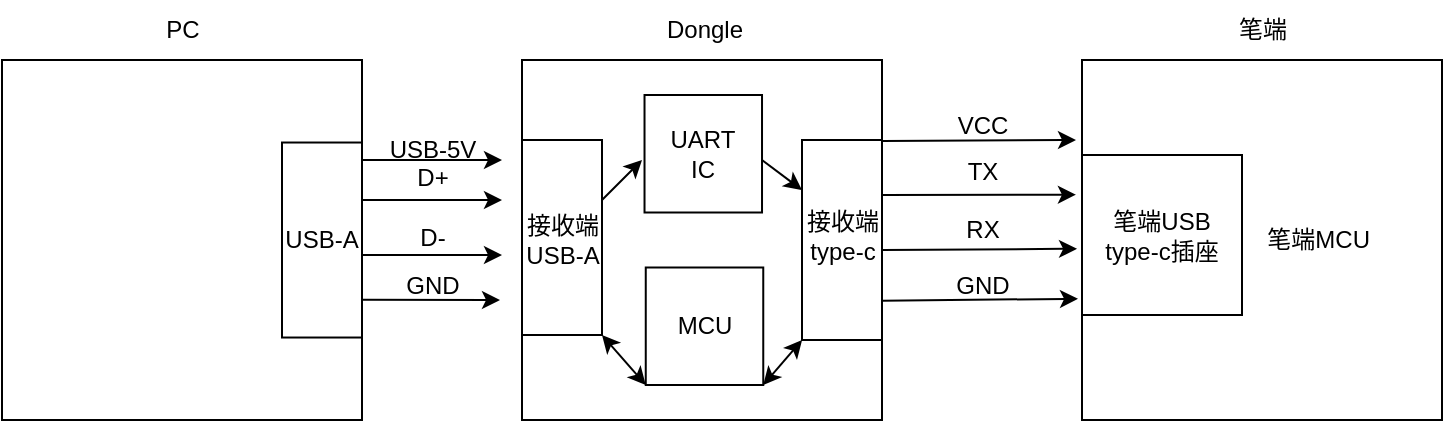 <mxfile version="21.7.5" type="github">
  <diagram name="第 1 页" id="IFbgtL162MuwlSrZjnvz">
    <mxGraphModel dx="1905" dy="505" grid="1" gridSize="10" guides="1" tooltips="1" connect="1" arrows="1" fold="1" page="1" pageScale="1" pageWidth="827" pageHeight="1169" math="0" shadow="0">
      <root>
        <mxCell id="0" />
        <mxCell id="1" parent="0" />
        <mxCell id="4uAaH67YOVnfgv-Pw1UR-1" value="&amp;nbsp; &amp;nbsp; &amp;nbsp; &amp;nbsp; &amp;nbsp; &amp;nbsp; &amp;nbsp; &amp;nbsp; &amp;nbsp;笔端MCU" style="whiteSpace=wrap;html=1;aspect=fixed;" vertex="1" parent="1">
          <mxGeometry x="520" y="280" width="180" height="180" as="geometry" />
        </mxCell>
        <mxCell id="4uAaH67YOVnfgv-Pw1UR-2" value="笔端USB&lt;br&gt;type-c插座" style="whiteSpace=wrap;html=1;aspect=fixed;" vertex="1" parent="1">
          <mxGeometry x="520" y="327.5" width="80" height="80" as="geometry" />
        </mxCell>
        <mxCell id="4uAaH67YOVnfgv-Pw1UR-4" value="" style="whiteSpace=wrap;html=1;aspect=fixed;" vertex="1" parent="1">
          <mxGeometry x="240" y="280" width="180" height="180" as="geometry" />
        </mxCell>
        <mxCell id="4uAaH67YOVnfgv-Pw1UR-7" value="" style="rounded=0;whiteSpace=wrap;html=1;" vertex="1" parent="1">
          <mxGeometry x="240" y="320" width="40" height="97.5" as="geometry" />
        </mxCell>
        <mxCell id="4uAaH67YOVnfgv-Pw1UR-8" value="" style="rounded=0;whiteSpace=wrap;html=1;rotation=-90;" vertex="1" parent="1">
          <mxGeometry x="350" y="350" width="100" height="40" as="geometry" />
        </mxCell>
        <mxCell id="4uAaH67YOVnfgv-Pw1UR-9" value="接收端&lt;br&gt;type-c" style="text;html=1;align=center;verticalAlign=middle;resizable=0;points=[];autosize=1;strokeColor=none;fillColor=none;" vertex="1" parent="1">
          <mxGeometry x="370" y="347.5" width="60" height="40" as="geometry" />
        </mxCell>
        <mxCell id="4uAaH67YOVnfgv-Pw1UR-10" value="接收端&lt;br&gt;USB-A" style="text;html=1;align=center;verticalAlign=middle;resizable=0;points=[];autosize=1;strokeColor=none;fillColor=none;" vertex="1" parent="1">
          <mxGeometry x="230" y="350" width="60" height="40" as="geometry" />
        </mxCell>
        <mxCell id="4uAaH67YOVnfgv-Pw1UR-11" value="UART&lt;br&gt;IC" style="whiteSpace=wrap;html=1;aspect=fixed;" vertex="1" parent="1">
          <mxGeometry x="301.26" y="297.5" width="58.75" height="58.75" as="geometry" />
        </mxCell>
        <mxCell id="4uAaH67YOVnfgv-Pw1UR-12" value="Dongle&lt;br&gt;" style="text;html=1;align=center;verticalAlign=middle;resizable=0;points=[];autosize=1;strokeColor=none;fillColor=none;" vertex="1" parent="1">
          <mxGeometry x="300.63" y="250" width="60" height="30" as="geometry" />
        </mxCell>
        <mxCell id="4uAaH67YOVnfgv-Pw1UR-13" value="笔端" style="text;html=1;align=center;verticalAlign=middle;resizable=0;points=[];autosize=1;strokeColor=none;fillColor=none;" vertex="1" parent="1">
          <mxGeometry x="585" y="250" width="50" height="30" as="geometry" />
        </mxCell>
        <mxCell id="4uAaH67YOVnfgv-Pw1UR-14" value="" style="whiteSpace=wrap;html=1;aspect=fixed;" vertex="1" parent="1">
          <mxGeometry x="-20" y="280" width="180" height="180" as="geometry" />
        </mxCell>
        <mxCell id="4uAaH67YOVnfgv-Pw1UR-15" value="PC" style="text;html=1;align=center;verticalAlign=middle;resizable=0;points=[];autosize=1;strokeColor=none;fillColor=none;" vertex="1" parent="1">
          <mxGeometry x="50" y="250" width="40" height="30" as="geometry" />
        </mxCell>
        <mxCell id="4uAaH67YOVnfgv-Pw1UR-16" value="USB-A" style="rounded=0;whiteSpace=wrap;html=1;" vertex="1" parent="1">
          <mxGeometry x="120" y="321.26" width="40" height="97.5" as="geometry" />
        </mxCell>
        <mxCell id="4uAaH67YOVnfgv-Pw1UR-18" value="" style="endArrow=classic;html=1;rounded=0;entryX=0;entryY=0.25;entryDx=0;entryDy=0;entryPerimeter=0;" edge="1" parent="1">
          <mxGeometry width="50" height="50" relative="1" as="geometry">
            <mxPoint x="160" y="350" as="sourcePoint" />
            <mxPoint x="230" y="350" as="targetPoint" />
          </mxGeometry>
        </mxCell>
        <mxCell id="4uAaH67YOVnfgv-Pw1UR-20" value="" style="endArrow=classic;html=1;rounded=0;entryX=0;entryY=0.25;entryDx=0;entryDy=0;entryPerimeter=0;" edge="1" parent="1">
          <mxGeometry width="50" height="50" relative="1" as="geometry">
            <mxPoint x="160" y="377.5" as="sourcePoint" />
            <mxPoint x="230" y="377.5" as="targetPoint" />
          </mxGeometry>
        </mxCell>
        <mxCell id="4uAaH67YOVnfgv-Pw1UR-21" value="" style="endArrow=classic;html=1;rounded=0;entryX=-0.038;entryY=0.248;entryDx=0;entryDy=0;entryPerimeter=0;" edge="1" parent="1" target="4uAaH67YOVnfgv-Pw1UR-2">
          <mxGeometry width="50" height="50" relative="1" as="geometry">
            <mxPoint x="420" y="347.5" as="sourcePoint" />
            <mxPoint x="490" y="347.5" as="targetPoint" />
          </mxGeometry>
        </mxCell>
        <mxCell id="4uAaH67YOVnfgv-Pw1UR-22" value="" style="endArrow=classic;html=1;rounded=0;entryX=-0.031;entryY=0.586;entryDx=0;entryDy=0;entryPerimeter=0;" edge="1" parent="1" target="4uAaH67YOVnfgv-Pw1UR-2">
          <mxGeometry width="50" height="50" relative="1" as="geometry">
            <mxPoint x="420" y="375" as="sourcePoint" />
            <mxPoint x="490" y="375" as="targetPoint" />
          </mxGeometry>
        </mxCell>
        <mxCell id="4uAaH67YOVnfgv-Pw1UR-23" value="D+" style="text;html=1;align=center;verticalAlign=middle;resizable=0;points=[];autosize=1;strokeColor=none;fillColor=none;" vertex="1" parent="1">
          <mxGeometry x="175" y="323.75" width="40" height="30" as="geometry" />
        </mxCell>
        <mxCell id="4uAaH67YOVnfgv-Pw1UR-24" value="D-" style="text;html=1;align=center;verticalAlign=middle;resizable=0;points=[];autosize=1;strokeColor=none;fillColor=none;" vertex="1" parent="1">
          <mxGeometry x="175" y="353.75" width="40" height="30" as="geometry" />
        </mxCell>
        <mxCell id="4uAaH67YOVnfgv-Pw1UR-25" value="TX" style="text;html=1;align=center;verticalAlign=middle;resizable=0;points=[];autosize=1;strokeColor=none;fillColor=none;" vertex="1" parent="1">
          <mxGeometry x="450" y="321.26" width="40" height="30" as="geometry" />
        </mxCell>
        <mxCell id="4uAaH67YOVnfgv-Pw1UR-26" value="RX" style="text;html=1;align=center;verticalAlign=middle;resizable=0;points=[];autosize=1;strokeColor=none;fillColor=none;" vertex="1" parent="1">
          <mxGeometry x="450" y="350" width="40" height="30" as="geometry" />
        </mxCell>
        <mxCell id="4uAaH67YOVnfgv-Pw1UR-27" value="" style="endArrow=classic;html=1;rounded=0;entryX=-0.038;entryY=0.248;entryDx=0;entryDy=0;entryPerimeter=0;" edge="1" parent="1">
          <mxGeometry width="50" height="50" relative="1" as="geometry">
            <mxPoint x="420" y="320.5" as="sourcePoint" />
            <mxPoint x="517" y="320" as="targetPoint" />
          </mxGeometry>
        </mxCell>
        <mxCell id="4uAaH67YOVnfgv-Pw1UR-28" value="" style="endArrow=classic;html=1;rounded=0;entryX=-0.031;entryY=0.586;entryDx=0;entryDy=0;entryPerimeter=0;" edge="1" parent="1">
          <mxGeometry width="50" height="50" relative="1" as="geometry">
            <mxPoint x="420" y="400.38" as="sourcePoint" />
            <mxPoint x="518" y="399.38" as="targetPoint" />
          </mxGeometry>
        </mxCell>
        <mxCell id="4uAaH67YOVnfgv-Pw1UR-29" value="VCC" style="text;html=1;align=center;verticalAlign=middle;resizable=0;points=[];autosize=1;strokeColor=none;fillColor=none;" vertex="1" parent="1">
          <mxGeometry x="445" y="297.5" width="50" height="30" as="geometry" />
        </mxCell>
        <mxCell id="4uAaH67YOVnfgv-Pw1UR-30" value="GND" style="text;html=1;align=center;verticalAlign=middle;resizable=0;points=[];autosize=1;strokeColor=none;fillColor=none;" vertex="1" parent="1">
          <mxGeometry x="445" y="377.5" width="50" height="30" as="geometry" />
        </mxCell>
        <mxCell id="4uAaH67YOVnfgv-Pw1UR-31" value="" style="endArrow=classic;html=1;rounded=0;" edge="1" parent="1">
          <mxGeometry width="50" height="50" relative="1" as="geometry">
            <mxPoint x="160" y="330" as="sourcePoint" />
            <mxPoint x="230" y="330" as="targetPoint" />
            <Array as="points">
              <mxPoint x="170" y="330" />
            </Array>
          </mxGeometry>
        </mxCell>
        <mxCell id="4uAaH67YOVnfgv-Pw1UR-32" value="" style="endArrow=classic;html=1;rounded=0;exitX=1.004;exitY=0.806;exitDx=0;exitDy=0;exitPerimeter=0;" edge="1" parent="1" source="4uAaH67YOVnfgv-Pw1UR-16">
          <mxGeometry width="50" height="50" relative="1" as="geometry">
            <mxPoint x="160.0" y="401.07" as="sourcePoint" />
            <mxPoint x="229" y="400" as="targetPoint" />
            <Array as="points" />
          </mxGeometry>
        </mxCell>
        <mxCell id="4uAaH67YOVnfgv-Pw1UR-33" value="USB-5V" style="text;html=1;align=center;verticalAlign=middle;resizable=0;points=[];autosize=1;strokeColor=none;fillColor=none;" vertex="1" parent="1">
          <mxGeometry x="160" y="310" width="70" height="30" as="geometry" />
        </mxCell>
        <mxCell id="4uAaH67YOVnfgv-Pw1UR-34" value="GND" style="text;html=1;align=center;verticalAlign=middle;resizable=0;points=[];autosize=1;strokeColor=none;fillColor=none;" vertex="1" parent="1">
          <mxGeometry x="170" y="377.5" width="50" height="30" as="geometry" />
        </mxCell>
        <mxCell id="4uAaH67YOVnfgv-Pw1UR-35" value="MCU" style="whiteSpace=wrap;html=1;aspect=fixed;" vertex="1" parent="1">
          <mxGeometry x="301.88" y="383.75" width="58.75" height="58.75" as="geometry" />
        </mxCell>
        <mxCell id="4uAaH67YOVnfgv-Pw1UR-36" value="" style="endArrow=classic;startArrow=classic;html=1;rounded=0;entryX=0.778;entryY=0.778;entryDx=0;entryDy=0;entryPerimeter=0;exitX=1;exitY=1;exitDx=0;exitDy=0;" edge="1" parent="1" source="4uAaH67YOVnfgv-Pw1UR-35" target="4uAaH67YOVnfgv-Pw1UR-4">
          <mxGeometry width="50" height="50" relative="1" as="geometry">
            <mxPoint x="360.01" y="442.504" as="sourcePoint" />
            <mxPoint x="400.01" y="436.35" as="targetPoint" />
          </mxGeometry>
        </mxCell>
        <mxCell id="4uAaH67YOVnfgv-Pw1UR-38" value="" style="endArrow=classic;startArrow=classic;html=1;rounded=0;entryX=0;entryY=1;entryDx=0;entryDy=0;" edge="1" parent="1" target="4uAaH67YOVnfgv-Pw1UR-35">
          <mxGeometry width="50" height="50" relative="1" as="geometry">
            <mxPoint x="280" y="417.502" as="sourcePoint" />
            <mxPoint x="318.64" y="382.133" as="targetPoint" />
          </mxGeometry>
        </mxCell>
        <mxCell id="4uAaH67YOVnfgv-Pw1UR-39" value="" style="endArrow=classic;html=1;rounded=0;" edge="1" parent="1">
          <mxGeometry width="50" height="50" relative="1" as="geometry">
            <mxPoint x="280" y="350" as="sourcePoint" />
            <mxPoint x="300" y="330" as="targetPoint" />
            <Array as="points">
              <mxPoint x="290" y="340" />
            </Array>
          </mxGeometry>
        </mxCell>
        <mxCell id="4uAaH67YOVnfgv-Pw1UR-41" value="" style="endArrow=classic;html=1;rounded=0;entryX=0.75;entryY=0;entryDx=0;entryDy=0;" edge="1" parent="1" target="4uAaH67YOVnfgv-Pw1UR-8">
          <mxGeometry width="50" height="50" relative="1" as="geometry">
            <mxPoint x="360" y="330" as="sourcePoint" />
            <mxPoint x="410" y="280" as="targetPoint" />
          </mxGeometry>
        </mxCell>
      </root>
    </mxGraphModel>
  </diagram>
</mxfile>
